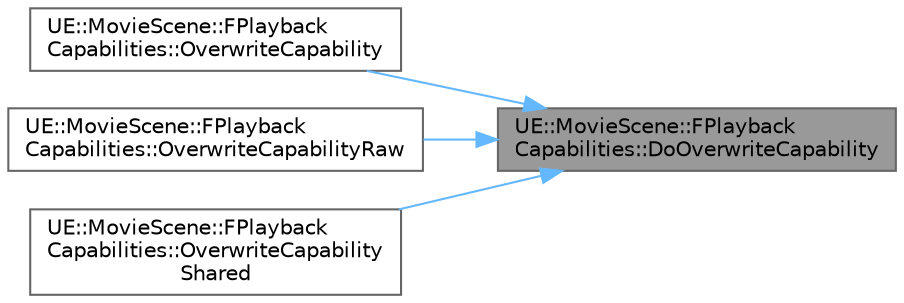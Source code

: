 digraph "UE::MovieScene::FPlaybackCapabilities::DoOverwriteCapability"
{
 // INTERACTIVE_SVG=YES
 // LATEX_PDF_SIZE
  bgcolor="transparent";
  edge [fontname=Helvetica,fontsize=10,labelfontname=Helvetica,labelfontsize=10];
  node [fontname=Helvetica,fontsize=10,shape=box,height=0.2,width=0.4];
  rankdir="RL";
  Node1 [id="Node000001",label="UE::MovieScene::FPlayback\lCapabilities::DoOverwriteCapability",height=0.2,width=0.4,color="gray40", fillcolor="grey60", style="filled", fontcolor="black",tooltip=" "];
  Node1 -> Node2 [id="edge1_Node000001_Node000002",dir="back",color="steelblue1",style="solid",tooltip=" "];
  Node2 [id="Node000002",label="UE::MovieScene::FPlayback\lCapabilities::OverwriteCapability",height=0.2,width=0.4,color="grey40", fillcolor="white", style="filled",URL="$d0/da8/structUE_1_1MovieScene_1_1FPlaybackCapabilities.html#a1c2f6c3880a9c9b968a6356f782d61ec",tooltip="Overwrites an existing capability, stored inline and owned by this container."];
  Node1 -> Node3 [id="edge2_Node000001_Node000003",dir="back",color="steelblue1",style="solid",tooltip=" "];
  Node3 [id="Node000003",label="UE::MovieScene::FPlayback\lCapabilities::OverwriteCapabilityRaw",height=0.2,width=0.4,color="grey40", fillcolor="white", style="filled",URL="$d0/da8/structUE_1_1MovieScene_1_1FPlaybackCapabilities.html#a0688acb11d109ca9308362d594fd3c7a",tooltip="Overwrites an existing capability, stored as a raw pointer on the container."];
  Node1 -> Node4 [id="edge3_Node000001_Node000004",dir="back",color="steelblue1",style="solid",tooltip=" "];
  Node4 [id="Node000004",label="UE::MovieScene::FPlayback\lCapabilities::OverwriteCapability\lShared",height=0.2,width=0.4,color="grey40", fillcolor="white", style="filled",URL="$d0/da8/structUE_1_1MovieScene_1_1FPlaybackCapabilities.html#ae61b858356f96e61fe69e77e7bb2b514",tooltip="Overwrites an existing capability, stored as a shared pointer on the container."];
}

